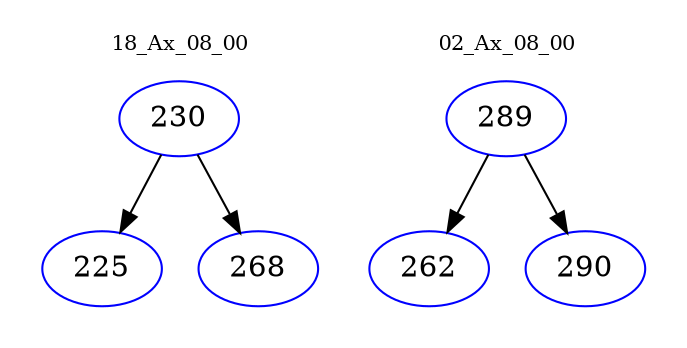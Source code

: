 digraph{
subgraph cluster_0 {
color = white
label = "18_Ax_08_00";
fontsize=10;
T0_230 [label="230", color="blue"]
T0_230 -> T0_225 [color="black"]
T0_225 [label="225", color="blue"]
T0_230 -> T0_268 [color="black"]
T0_268 [label="268", color="blue"]
}
subgraph cluster_1 {
color = white
label = "02_Ax_08_00";
fontsize=10;
T1_289 [label="289", color="blue"]
T1_289 -> T1_262 [color="black"]
T1_262 [label="262", color="blue"]
T1_289 -> T1_290 [color="black"]
T1_290 [label="290", color="blue"]
}
}
